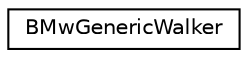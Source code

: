 digraph G
{
  edge [fontname="Helvetica",fontsize="10",labelfontname="Helvetica",labelfontsize="10"];
  node [fontname="Helvetica",fontsize="10",shape=record];
  rankdir=LR;
  Node1 [label="BMwGenericWalker",height=0.2,width=0.4,color="black", fillcolor="white", style="filled",URL="$d6/dca/structBMwGenericWalker.html"];
}
